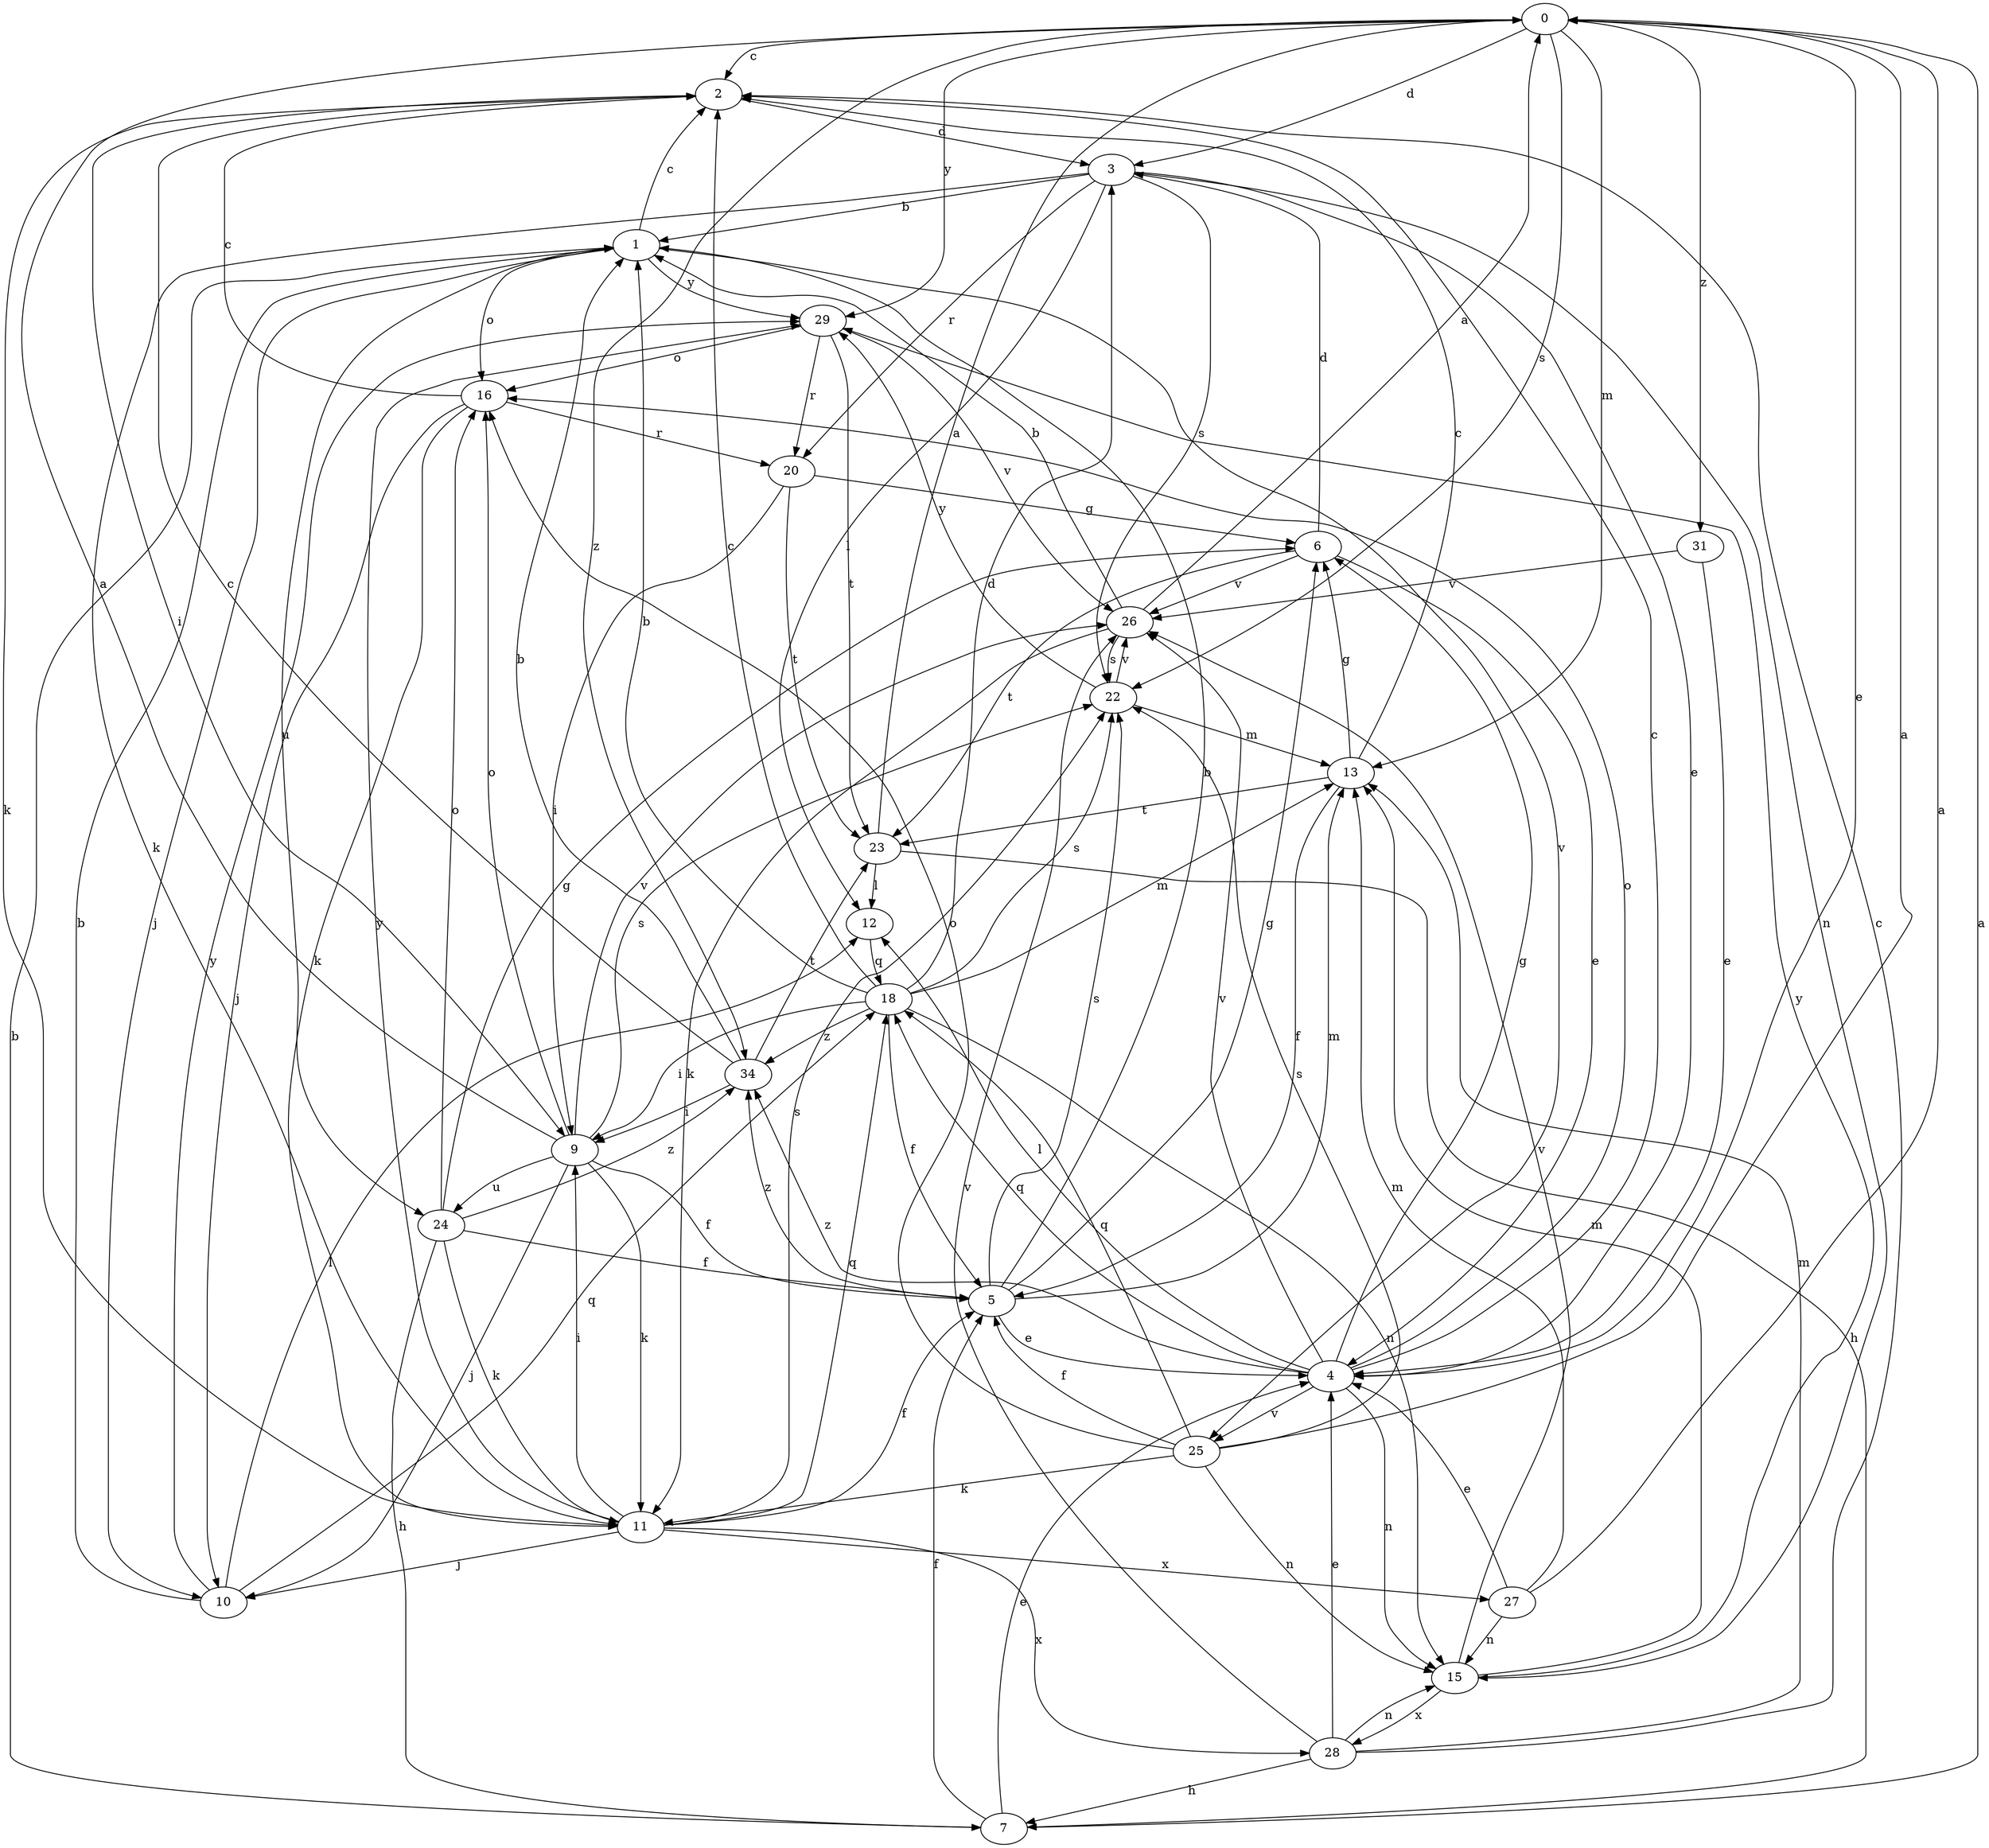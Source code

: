 strict digraph  {
0;
1;
2;
3;
4;
5;
6;
7;
9;
10;
11;
12;
13;
15;
16;
18;
20;
22;
23;
24;
25;
26;
27;
28;
29;
31;
34;
0 -> 2  [label=c];
0 -> 3  [label=d];
0 -> 4  [label=e];
0 -> 13  [label=m];
0 -> 22  [label=s];
0 -> 29  [label=y];
0 -> 31  [label=z];
0 -> 34  [label=z];
1 -> 2  [label=c];
1 -> 10  [label=j];
1 -> 16  [label=o];
1 -> 24  [label=u];
1 -> 25  [label=v];
1 -> 29  [label=y];
2 -> 3  [label=d];
2 -> 9  [label=i];
2 -> 11  [label=k];
3 -> 1  [label=b];
3 -> 4  [label=e];
3 -> 11  [label=k];
3 -> 12  [label=l];
3 -> 15  [label=n];
3 -> 20  [label=r];
3 -> 22  [label=s];
4 -> 2  [label=c];
4 -> 6  [label=g];
4 -> 12  [label=l];
4 -> 15  [label=n];
4 -> 16  [label=o];
4 -> 18  [label=q];
4 -> 25  [label=v];
4 -> 26  [label=v];
4 -> 34  [label=z];
5 -> 1  [label=b];
5 -> 4  [label=e];
5 -> 6  [label=g];
5 -> 13  [label=m];
5 -> 22  [label=s];
5 -> 34  [label=z];
6 -> 3  [label=d];
6 -> 4  [label=e];
6 -> 23  [label=t];
6 -> 26  [label=v];
7 -> 0  [label=a];
7 -> 1  [label=b];
7 -> 4  [label=e];
7 -> 5  [label=f];
9 -> 0  [label=a];
9 -> 5  [label=f];
9 -> 10  [label=j];
9 -> 11  [label=k];
9 -> 16  [label=o];
9 -> 22  [label=s];
9 -> 24  [label=u];
9 -> 26  [label=v];
10 -> 1  [label=b];
10 -> 12  [label=l];
10 -> 18  [label=q];
10 -> 29  [label=y];
11 -> 5  [label=f];
11 -> 9  [label=i];
11 -> 10  [label=j];
11 -> 18  [label=q];
11 -> 22  [label=s];
11 -> 27  [label=x];
11 -> 28  [label=x];
11 -> 29  [label=y];
12 -> 18  [label=q];
13 -> 2  [label=c];
13 -> 5  [label=f];
13 -> 6  [label=g];
13 -> 23  [label=t];
15 -> 13  [label=m];
15 -> 26  [label=v];
15 -> 28  [label=x];
15 -> 29  [label=y];
16 -> 2  [label=c];
16 -> 10  [label=j];
16 -> 11  [label=k];
16 -> 20  [label=r];
18 -> 1  [label=b];
18 -> 2  [label=c];
18 -> 3  [label=d];
18 -> 5  [label=f];
18 -> 9  [label=i];
18 -> 13  [label=m];
18 -> 15  [label=n];
18 -> 22  [label=s];
18 -> 34  [label=z];
20 -> 6  [label=g];
20 -> 9  [label=i];
20 -> 23  [label=t];
22 -> 13  [label=m];
22 -> 26  [label=v];
22 -> 29  [label=y];
23 -> 0  [label=a];
23 -> 7  [label=h];
23 -> 12  [label=l];
24 -> 5  [label=f];
24 -> 6  [label=g];
24 -> 7  [label=h];
24 -> 11  [label=k];
24 -> 16  [label=o];
24 -> 34  [label=z];
25 -> 0  [label=a];
25 -> 5  [label=f];
25 -> 11  [label=k];
25 -> 15  [label=n];
25 -> 16  [label=o];
25 -> 18  [label=q];
25 -> 22  [label=s];
26 -> 0  [label=a];
26 -> 1  [label=b];
26 -> 11  [label=k];
26 -> 22  [label=s];
27 -> 0  [label=a];
27 -> 4  [label=e];
27 -> 13  [label=m];
27 -> 15  [label=n];
28 -> 2  [label=c];
28 -> 4  [label=e];
28 -> 7  [label=h];
28 -> 13  [label=m];
28 -> 15  [label=n];
28 -> 26  [label=v];
29 -> 16  [label=o];
29 -> 20  [label=r];
29 -> 23  [label=t];
29 -> 26  [label=v];
31 -> 4  [label=e];
31 -> 26  [label=v];
34 -> 1  [label=b];
34 -> 2  [label=c];
34 -> 9  [label=i];
34 -> 23  [label=t];
}
